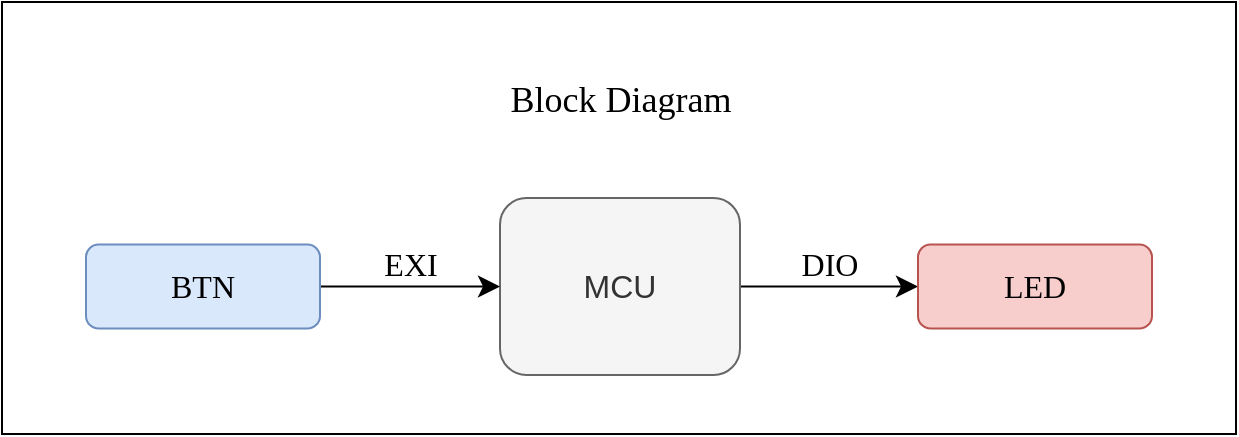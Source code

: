 <mxfile version="21.2.8" type="device">
  <diagram name="Page-1" id="_bxTskcx-uTH69s2eUzP">
    <mxGraphModel dx="1436" dy="1056" grid="0" gridSize="10" guides="1" tooltips="1" connect="1" arrows="1" fold="1" page="0" pageScale="1" pageWidth="850" pageHeight="1100" math="0" shadow="0">
      <root>
        <mxCell id="0" />
        <mxCell id="1" parent="0" />
        <mxCell id="8ipgU9KL6Nm_yaJBRG0r-20" value="" style="rounded=0;whiteSpace=wrap;html=1;fontSize=16;" parent="1" vertex="1">
          <mxGeometry x="-133" y="-316" width="617" height="216" as="geometry" />
        </mxCell>
        <mxCell id="Kp_lbN4h1krf4BjbRiDf-6" style="edgeStyle=none;curved=1;rounded=0;orthogonalLoop=1;jettySize=auto;html=1;fontSize=12;startSize=8;endSize=8;" edge="1" parent="1" source="xR_7PNV1ilyZsFhJpjoF-19" target="8ipgU9KL6Nm_yaJBRG0r-7">
          <mxGeometry relative="1" as="geometry" />
        </mxCell>
        <mxCell id="xR_7PNV1ilyZsFhJpjoF-19" value="MCU" style="rounded=1;whiteSpace=wrap;html=1;fontSize=16;fillColor=#f5f5f5;fontColor=#333333;strokeColor=#666666;" parent="1" vertex="1">
          <mxGeometry x="116" y="-218" width="120" height="88.5" as="geometry" />
        </mxCell>
        <mxCell id="Kp_lbN4h1krf4BjbRiDf-7" style="edgeStyle=none;curved=1;rounded=0;orthogonalLoop=1;jettySize=auto;html=1;fontSize=12;startSize=8;endSize=8;" edge="1" parent="1" source="xR_7PNV1ilyZsFhJpjoF-20" target="xR_7PNV1ilyZsFhJpjoF-19">
          <mxGeometry relative="1" as="geometry" />
        </mxCell>
        <mxCell id="xR_7PNV1ilyZsFhJpjoF-20" value="&lt;font face=&quot;Calibri&quot;&gt;BTN&lt;/font&gt;" style="rounded=1;whiteSpace=wrap;html=1;fontSize=16;fillColor=#dae8fc;strokeColor=#6c8ebf;" parent="1" vertex="1">
          <mxGeometry x="-91" y="-194.75" width="117" height="42" as="geometry" />
        </mxCell>
        <mxCell id="xR_7PNV1ilyZsFhJpjoF-21" value="&lt;font face=&quot;Calibri&quot;&gt;EXI&lt;/font&gt;" style="text;html=1;strokeColor=none;fillColor=none;align=center;verticalAlign=middle;whiteSpace=wrap;rounded=0;fontSize=16;" parent="1" vertex="1">
          <mxGeometry x="53" y="-200" width="37" height="30" as="geometry" />
        </mxCell>
        <mxCell id="xR_7PNV1ilyZsFhJpjoF-25" value="&lt;font face=&quot;Calibri&quot; style=&quot;font-size: 18px;&quot;&gt;Block Diagram&lt;/font&gt;" style="text;html=1;strokeColor=none;fillColor=none;align=center;verticalAlign=middle;whiteSpace=wrap;rounded=0;fontSize=16;" parent="1" vertex="1">
          <mxGeometry x="16.5" y="-282" width="319" height="30" as="geometry" />
        </mxCell>
        <mxCell id="xR_7PNV1ilyZsFhJpjoF-36" style="edgeStyle=none;curved=1;rounded=0;orthogonalLoop=1;jettySize=auto;html=1;exitX=0.5;exitY=0;exitDx=0;exitDy=0;fontSize=12;startSize=8;endSize=8;" parent="1" edge="1">
          <mxGeometry relative="1" as="geometry">
            <mxPoint x="-31.5" y="-291.5" as="sourcePoint" />
            <mxPoint x="-31.5" y="-291.5" as="targetPoint" />
          </mxGeometry>
        </mxCell>
        <mxCell id="8ipgU9KL6Nm_yaJBRG0r-7" value="&lt;font face=&quot;Calibri&quot;&gt;LED&lt;/font&gt;" style="rounded=1;whiteSpace=wrap;html=1;fontSize=16;fillColor=#f8cecc;strokeColor=#b85450;" parent="1" vertex="1">
          <mxGeometry x="325" y="-194.75" width="117" height="42" as="geometry" />
        </mxCell>
        <mxCell id="8ipgU9KL6Nm_yaJBRG0r-9" value="&lt;font face=&quot;Calibri&quot;&gt;DIO&lt;/font&gt;" style="text;html=1;strokeColor=none;fillColor=none;align=center;verticalAlign=middle;whiteSpace=wrap;rounded=0;fontSize=16;" parent="1" vertex="1">
          <mxGeometry x="251" y="-200" width="60" height="30" as="geometry" />
        </mxCell>
      </root>
    </mxGraphModel>
  </diagram>
</mxfile>
